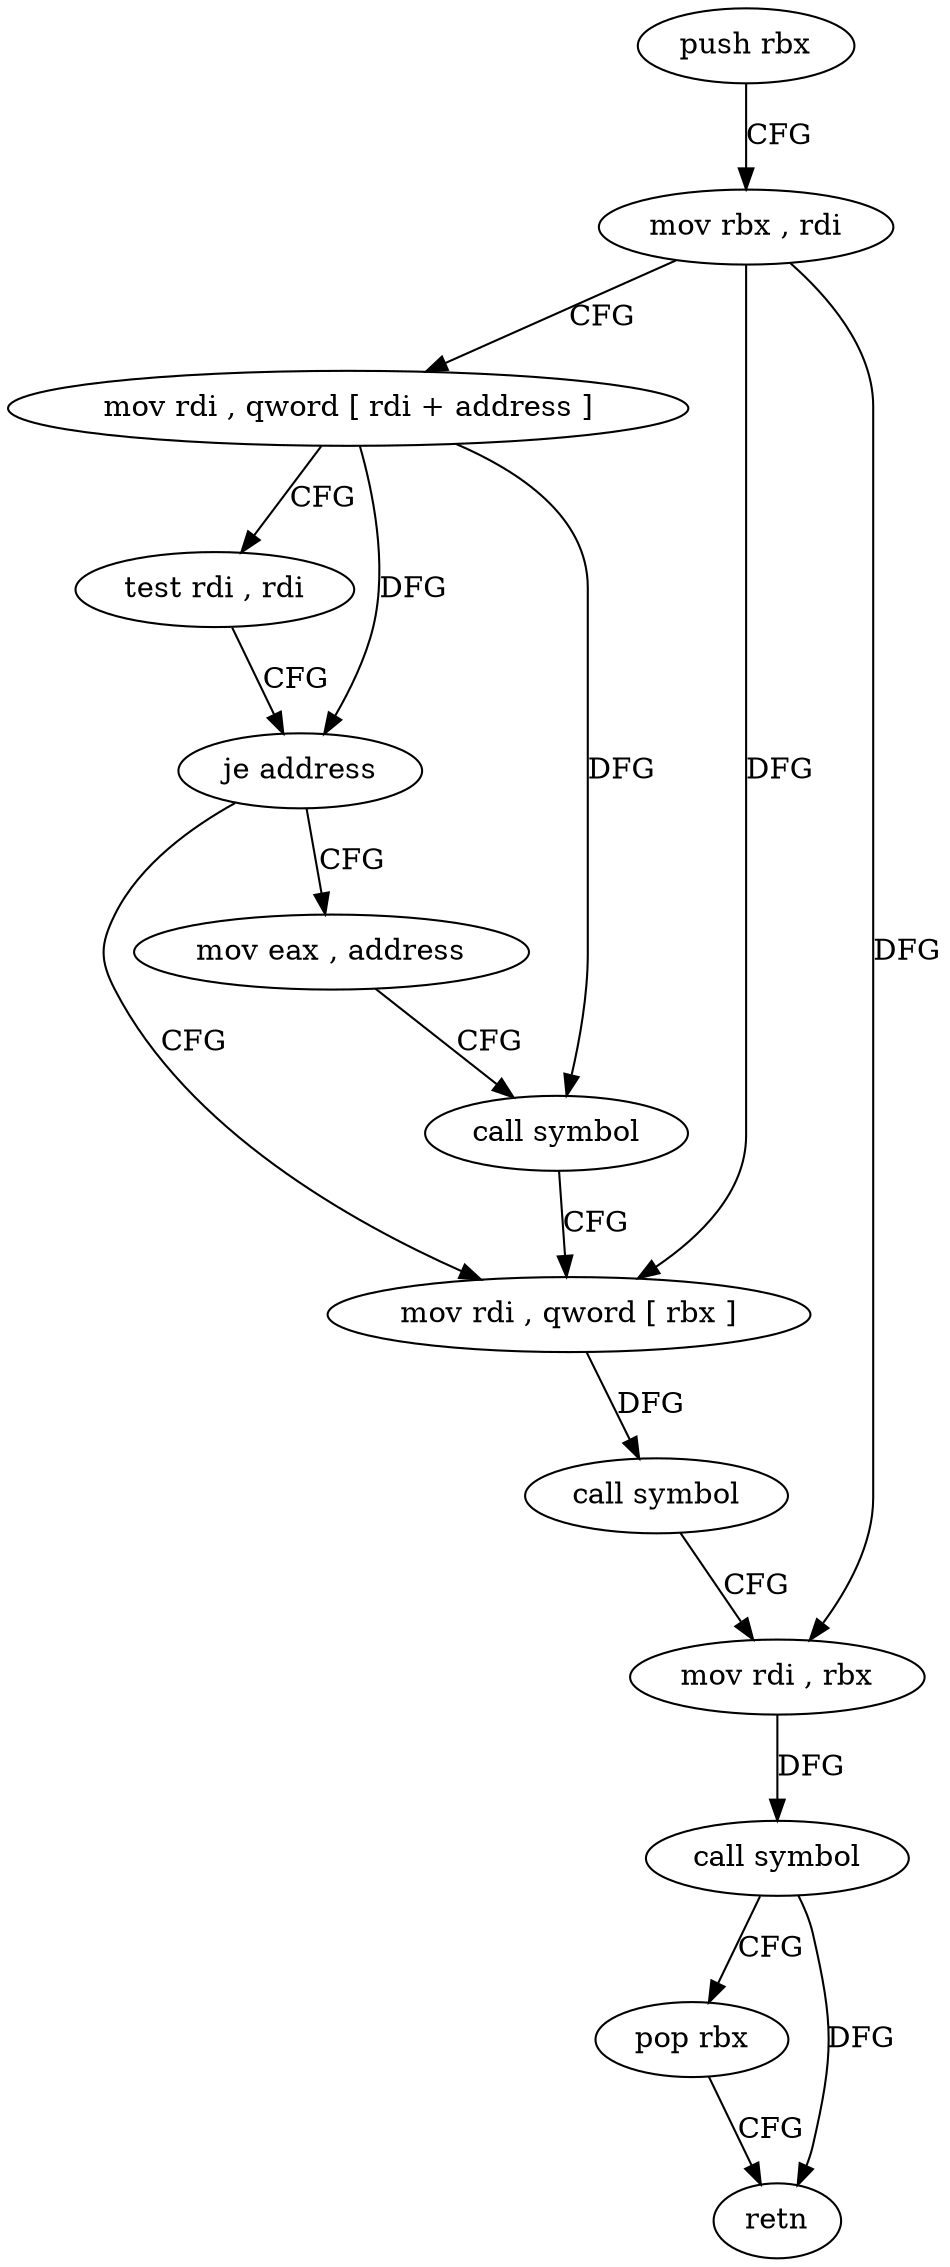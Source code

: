 digraph "func" {
"121288" [label = "push rbx" ]
"121289" [label = "mov rbx , rdi" ]
"121292" [label = "mov rdi , qword [ rdi + address ]" ]
"121296" [label = "test rdi , rdi" ]
"121299" [label = "je address" ]
"121311" [label = "mov rdi , qword [ rbx ]" ]
"121301" [label = "mov eax , address" ]
"121314" [label = "call symbol" ]
"121319" [label = "mov rdi , rbx" ]
"121322" [label = "call symbol" ]
"121327" [label = "pop rbx" ]
"121328" [label = "retn" ]
"121306" [label = "call symbol" ]
"121288" -> "121289" [ label = "CFG" ]
"121289" -> "121292" [ label = "CFG" ]
"121289" -> "121311" [ label = "DFG" ]
"121289" -> "121319" [ label = "DFG" ]
"121292" -> "121296" [ label = "CFG" ]
"121292" -> "121299" [ label = "DFG" ]
"121292" -> "121306" [ label = "DFG" ]
"121296" -> "121299" [ label = "CFG" ]
"121299" -> "121311" [ label = "CFG" ]
"121299" -> "121301" [ label = "CFG" ]
"121311" -> "121314" [ label = "DFG" ]
"121301" -> "121306" [ label = "CFG" ]
"121314" -> "121319" [ label = "CFG" ]
"121319" -> "121322" [ label = "DFG" ]
"121322" -> "121327" [ label = "CFG" ]
"121322" -> "121328" [ label = "DFG" ]
"121327" -> "121328" [ label = "CFG" ]
"121306" -> "121311" [ label = "CFG" ]
}
